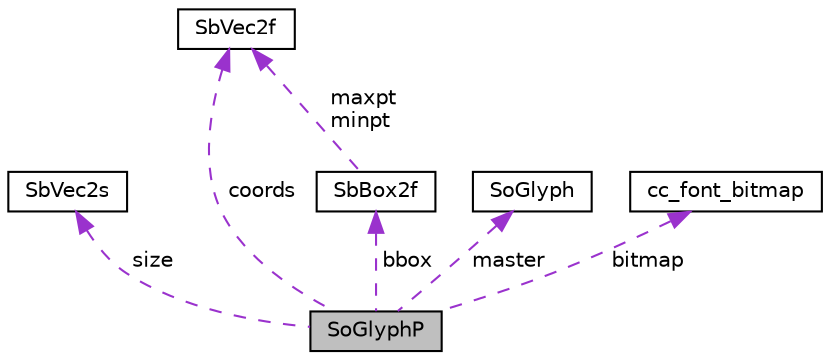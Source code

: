 digraph "SoGlyphP"
{
 // LATEX_PDF_SIZE
  edge [fontname="Helvetica",fontsize="10",labelfontname="Helvetica",labelfontsize="10"];
  node [fontname="Helvetica",fontsize="10",shape=record];
  Node1 [label="SoGlyphP",height=0.2,width=0.4,color="black", fillcolor="grey75", style="filled", fontcolor="black",tooltip=" "];
  Node2 -> Node1 [dir="back",color="darkorchid3",fontsize="10",style="dashed",label=" size" ,fontname="Helvetica"];
  Node2 [label="SbVec2s",height=0.2,width=0.4,color="black", fillcolor="white", style="filled",URL="$classSbVec2s.html",tooltip="The SbVec2s class is a 2 dimensional vector with short integer coordinates."];
  Node3 -> Node1 [dir="back",color="darkorchid3",fontsize="10",style="dashed",label=" coords" ,fontname="Helvetica"];
  Node3 [label="SbVec2f",height=0.2,width=0.4,color="black", fillcolor="white", style="filled",URL="$classSbVec2f.html",tooltip="The SbVec2f class is a 2 dimensional vector with floating point coordinates."];
  Node4 -> Node1 [dir="back",color="darkorchid3",fontsize="10",style="dashed",label=" master" ,fontname="Helvetica"];
  Node4 [label="SoGlyph",height=0.2,width=0.4,color="black", fillcolor="white", style="filled",URL="$classSoGlyph.html",tooltip="The SoGlyph class is used to generate and reuse font glyph bitmaps and outlines."];
  Node5 -> Node1 [dir="back",color="darkorchid3",fontsize="10",style="dashed",label=" bitmap" ,fontname="Helvetica"];
  Node5 [label="cc_font_bitmap",height=0.2,width=0.4,color="black", fillcolor="white", style="filled",URL="$structcc__font__bitmap.html",tooltip=" "];
  Node6 -> Node1 [dir="back",color="darkorchid3",fontsize="10",style="dashed",label=" bbox" ,fontname="Helvetica"];
  Node6 [label="SbBox2f",height=0.2,width=0.4,color="black", fillcolor="white", style="filled",URL="$classSbBox2f.html",tooltip="The SbBox2f class is a 2 dimensional box with floating point corner coordinates."];
  Node3 -> Node6 [dir="back",color="darkorchid3",fontsize="10",style="dashed",label=" maxpt\nminpt" ,fontname="Helvetica"];
}
